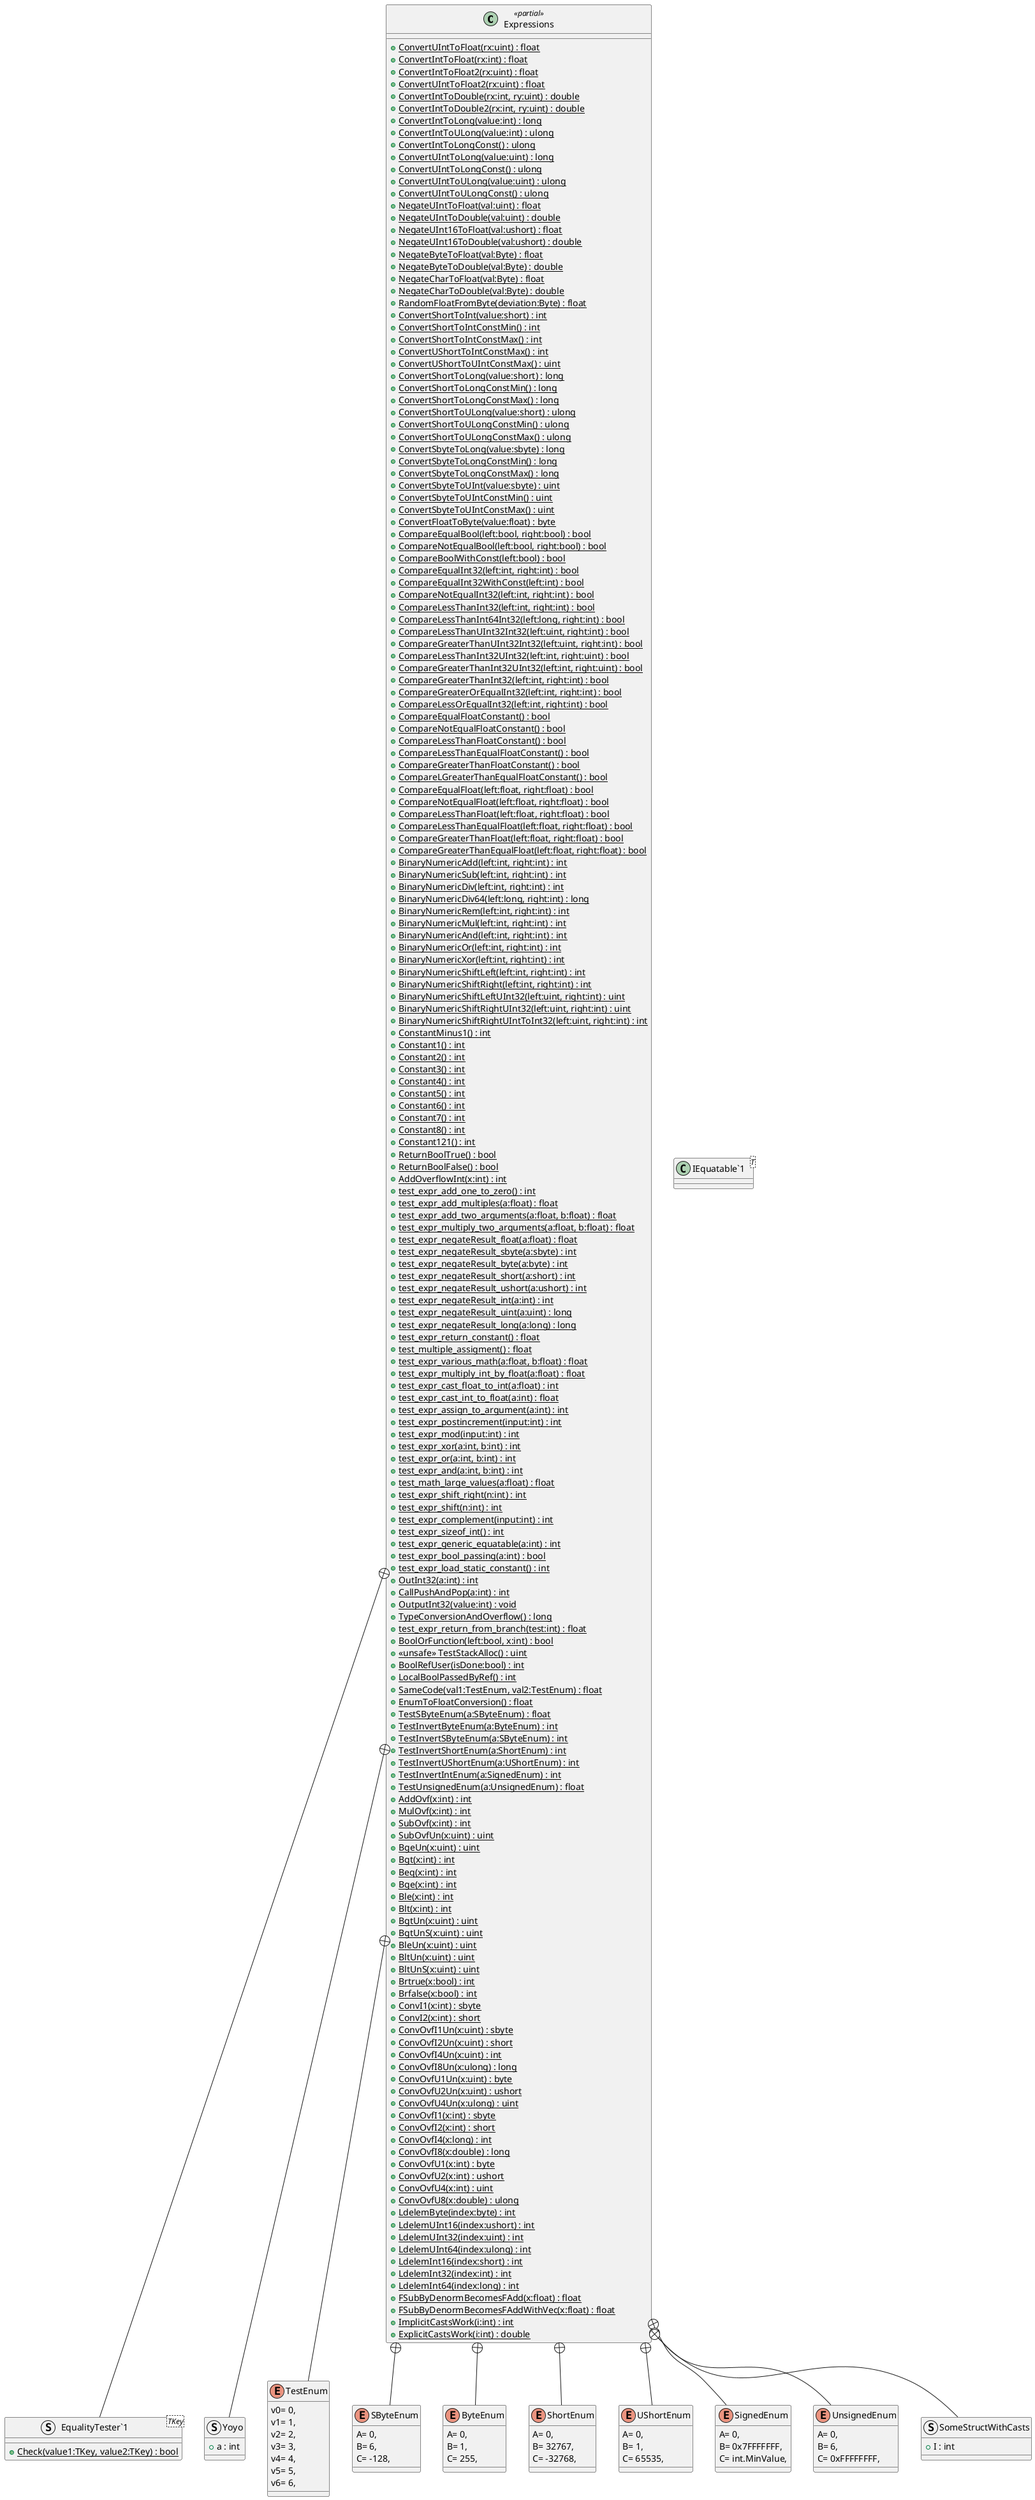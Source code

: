 @startuml
class Expressions <<partial>> {
    + {static} ConvertUIntToFloat(rx:uint) : float
    + {static} ConvertIntToFloat(rx:int) : float
    + {static} ConvertIntToFloat2(rx:uint) : float
    + {static} ConvertUIntToFloat2(rx:uint) : float
    + {static} ConvertIntToDouble(rx:int, ry:uint) : double
    + {static} ConvertIntToDouble2(rx:int, ry:uint) : double
    + {static} ConvertIntToLong(value:int) : long
    + {static} ConvertIntToULong(value:int) : ulong
    + {static} ConvertIntToLongConst() : ulong
    + {static} ConvertUIntToLong(value:uint) : long
    + {static} ConvertUIntToLongConst() : ulong
    + {static} ConvertUIntToULong(value:uint) : ulong
    + {static} ConvertUIntToULongConst() : ulong
    + {static} NegateUIntToFloat(val:uint) : float
    + {static} NegateUIntToDouble(val:uint) : double
    + {static} NegateUInt16ToFloat(val:ushort) : float
    + {static} NegateUInt16ToDouble(val:ushort) : double
    + {static} NegateByteToFloat(val:Byte) : float
    + {static} NegateByteToDouble(val:Byte) : double
    + {static} NegateCharToFloat(val:Byte) : float
    + {static} NegateCharToDouble(val:Byte) : double
    + {static} RandomFloatFromByte(deviation:Byte) : float
    + {static} ConvertShortToInt(value:short) : int
    + {static} ConvertShortToIntConstMin() : int
    + {static} ConvertShortToIntConstMax() : int
    + {static} ConvertUShortToIntConstMax() : int
    + {static} ConvertUShortToUIntConstMax() : uint
    + {static} ConvertShortToLong(value:short) : long
    + {static} ConvertShortToLongConstMin() : long
    + {static} ConvertShortToLongConstMax() : long
    + {static} ConvertShortToULong(value:short) : ulong
    + {static} ConvertShortToULongConstMin() : ulong
    + {static} ConvertShortToULongConstMax() : ulong
    + {static} ConvertSbyteToLong(value:sbyte) : long
    + {static} ConvertSbyteToLongConstMin() : long
    + {static} ConvertSbyteToLongConstMax() : long
    + {static} ConvertSbyteToUInt(value:sbyte) : uint
    + {static} ConvertSbyteToUIntConstMin() : uint
    + {static} ConvertSbyteToUIntConstMax() : uint
    + {static} ConvertFloatToByte(value:float) : byte
    + {static} CompareEqualBool(left:bool, right:bool) : bool
    + {static} CompareNotEqualBool(left:bool, right:bool) : bool
    + {static} CompareBoolWithConst(left:bool) : bool
    + {static} CompareEqualInt32(left:int, right:int) : bool
    + {static} CompareEqualInt32WithConst(left:int) : bool
    + {static} CompareNotEqualInt32(left:int, right:int) : bool
    + {static} CompareLessThanInt32(left:int, right:int) : bool
    + {static} CompareLessThanInt64Int32(left:long, right:int) : bool
    + {static} CompareLessThanUInt32Int32(left:uint, right:int) : bool
    + {static} CompareGreaterThanUInt32Int32(left:uint, right:int) : bool
    + {static} CompareLessThanInt32UInt32(left:int, right:uint) : bool
    + {static} CompareGreaterThanInt32UInt32(left:int, right:uint) : bool
    + {static} CompareGreaterThanInt32(left:int, right:int) : bool
    + {static} CompareGreaterOrEqualInt32(left:int, right:int) : bool
    + {static} CompareLessOrEqualInt32(left:int, right:int) : bool
    + {static} CompareEqualFloatConstant() : bool
    + {static} CompareNotEqualFloatConstant() : bool
    + {static} CompareLessThanFloatConstant() : bool
    + {static} CompareLessThanEqualFloatConstant() : bool
    + {static} CompareGreaterThanFloatConstant() : bool
    + {static} CompareLGreaterThanEqualFloatConstant() : bool
    + {static} CompareEqualFloat(left:float, right:float) : bool
    + {static} CompareNotEqualFloat(left:float, right:float) : bool
    + {static} CompareLessThanFloat(left:float, right:float) : bool
    + {static} CompareLessThanEqualFloat(left:float, right:float) : bool
    + {static} CompareGreaterThanFloat(left:float, right:float) : bool
    + {static} CompareGreaterThanEqualFloat(left:float, right:float) : bool
    + {static} BinaryNumericAdd(left:int, right:int) : int
    + {static} BinaryNumericSub(left:int, right:int) : int
    + {static} BinaryNumericDiv(left:int, right:int) : int
    + {static} BinaryNumericDiv64(left:long, right:int) : long
    + {static} BinaryNumericRem(left:int, right:int) : int
    + {static} BinaryNumericMul(left:int, right:int) : int
    + {static} BinaryNumericAnd(left:int, right:int) : int
    + {static} BinaryNumericOr(left:int, right:int) : int
    + {static} BinaryNumericXor(left:int, right:int) : int
    + {static} BinaryNumericShiftLeft(left:int, right:int) : int
    + {static} BinaryNumericShiftRight(left:int, right:int) : int
    + {static} BinaryNumericShiftLeftUInt32(left:uint, right:int) : uint
    + {static} BinaryNumericShiftRightUInt32(left:uint, right:int) : uint
    + {static} BinaryNumericShiftRightUIntToInt32(left:uint, right:int) : int
    + {static} ConstantMinus1() : int
    + {static} Constant1() : int
    + {static} Constant2() : int
    + {static} Constant3() : int
    + {static} Constant4() : int
    + {static} Constant5() : int
    + {static} Constant6() : int
    + {static} Constant7() : int
    + {static} Constant8() : int
    + {static} Constant121() : int
    + {static} ReturnBoolTrue() : bool
    + {static} ReturnBoolFalse() : bool
    + {static} AddOverflowInt(x:int) : int
    + {static} test_expr_add_one_to_zero() : int
    + {static} test_expr_add_multiples(a:float) : float
    + {static} test_expr_add_two_arguments(a:float, b:float) : float
    + {static} test_expr_multiply_two_arguments(a:float, b:float) : float
    + {static} test_expr_negateResult_float(a:float) : float
    + {static} test_expr_negateResult_sbyte(a:sbyte) : int
    + {static} test_expr_negateResult_byte(a:byte) : int
    + {static} test_expr_negateResult_short(a:short) : int
    + {static} test_expr_negateResult_ushort(a:ushort) : int
    + {static} test_expr_negateResult_int(a:int) : int
    + {static} test_expr_negateResult_uint(a:uint) : long
    + {static} test_expr_negateResult_long(a:long) : long
    + {static} test_expr_return_constant() : float
    + {static} test_multiple_assigment() : float
    + {static} test_expr_various_math(a:float, b:float) : float
    + {static} test_expr_multiply_int_by_float(a:float) : float
    + {static} test_expr_cast_float_to_int(a:float) : int
    + {static} test_expr_cast_int_to_float(a:int) : float
    + {static} test_expr_assign_to_argument(a:int) : int
    + {static} test_expr_postincrement(input:int) : int
    + {static} test_expr_mod(input:int) : int
    + {static} test_expr_xor(a:int, b:int) : int
    + {static} test_expr_or(a:int, b:int) : int
    + {static} test_expr_and(a:int, b:int) : int
    + {static} test_math_large_values(a:float) : float
    + {static} test_expr_shift_right(n:int) : int
    + {static} test_expr_shift(n:int) : int
    + {static} test_expr_complement(input:int) : int
    + {static} test_expr_sizeof_int() : int
    + {static} test_expr_generic_equatable(a:int) : int
    + {static} test_expr_bool_passing(a:int) : bool
    + {static} test_expr_load_static_constant() : int
    + {static} OutInt32(a:int) : int
    + {static} CallPushAndPop(a:int) : int
    + {static} OutputInt32(value:int) : void
    + {static} TypeConversionAndOverflow() : long
    + {static} test_expr_return_from_branch(test:int) : float
    + {static} BoolOrFunction(left:bool, x:int) : bool
    + {static} <<unsafe>> TestStackAlloc() : uint
    + {static} BoolRefUser(isDone:bool) : int
    + {static} LocalBoolPassedByRef() : int
    + {static} SameCode(val1:TestEnum, val2:TestEnum) : float
    + {static} EnumToFloatConversion() : float
    + {static} TestSByteEnum(a:SByteEnum) : float
    + {static} TestInvertByteEnum(a:ByteEnum) : int
    + {static} TestInvertSByteEnum(a:SByteEnum) : int
    + {static} TestInvertShortEnum(a:ShortEnum) : int
    + {static} TestInvertUShortEnum(a:UShortEnum) : int
    + {static} TestInvertIntEnum(a:SignedEnum) : int
    + {static} TestUnsignedEnum(a:UnsignedEnum) : float
    + {static} AddOvf(x:int) : int
    + {static} MulOvf(x:int) : int
    + {static} SubOvf(x:int) : int
    + {static} SubOvfUn(x:uint) : uint
    + {static} BgeUn(x:uint) : uint
    + {static} Bgt(x:int) : int
    + {static} Beq(x:int) : int
    + {static} Bge(x:int) : int
    + {static} Ble(x:int) : int
    + {static} Blt(x:int) : int
    + {static} BgtUn(x:uint) : uint
    + {static} BgtUnS(x:uint) : uint
    + {static} BleUn(x:uint) : uint
    + {static} BltUn(x:uint) : uint
    + {static} BltUnS(x:uint) : uint
    + {static} Brtrue(x:bool) : int
    + {static} Brfalse(x:bool) : int
    + {static} ConvI1(x:int) : sbyte
    + {static} ConvI2(x:int) : short
    + {static} ConvOvfI1Un(x:uint) : sbyte
    + {static} ConvOvfI2Un(x:uint) : short
    + {static} ConvOvfI4Un(x:uint) : int
    + {static} ConvOvfI8Un(x:ulong) : long
    + {static} ConvOvfU1Un(x:uint) : byte
    + {static} ConvOvfU2Un(x:uint) : ushort
    + {static} ConvOvfU4Un(x:ulong) : uint
    + {static} ConvOvfI1(x:int) : sbyte
    + {static} ConvOvfI2(x:int) : short
    + {static} ConvOvfI4(x:long) : int
    + {static} ConvOvfI8(x:double) : long
    + {static} ConvOvfU1(x:int) : byte
    + {static} ConvOvfU2(x:int) : ushort
    + {static} ConvOvfU4(x:int) : uint
    + {static} ConvOvfU8(x:double) : ulong
    + {static} LdelemByte(index:byte) : int
    + {static} LdelemUInt16(index:ushort) : int
    + {static} LdelemUInt32(index:uint) : int
    + {static} LdelemUInt64(index:ulong) : int
    + {static} LdelemInt16(index:short) : int
    + {static} LdelemInt32(index:int) : int
    + {static} LdelemInt64(index:long) : int
    + {static} FSubByDenormBecomesFAdd(x:float) : float
    + {static} FSubByDenormBecomesFAddWithVec(x:float) : float
    + {static} ImplicitCastsWork(i:int) : int
    + {static} ExplicitCastsWork(i:int) : double
}
struct "EqualityTester`1"<TKey> {
    + {static} Check(value1:TKey, value2:TKey) : bool
}
struct Yoyo {
    + a : int
}
enum TestEnum {
    v0= 0,
    v1= 1,
    v2= 2,
    v3= 3,
    v4= 4,
    v5= 5,
    v6= 6,
}
enum SByteEnum {
    A= 0,
    B= 6,
    C= -128,
}
enum ByteEnum {
    A= 0,
    B= 1,
    C= 255,
}
enum ShortEnum {
    A= 0,
    B= 32767,
    C= -32768,
}
enum UShortEnum {
    A= 0,
    B= 1,
    C= 65535,
}
enum SignedEnum {
    A= 0,
    B= 0x7FFFFFFF,
    C= int.MinValue,
}
enum UnsignedEnum {
    A= 0,
    B= 6,
    C= 0xFFFFFFFF,
}
struct SomeStructWithCasts {
    + I : int
}
class "IEquatable`1"<T> {
}
Expressions +-- "EqualityTester`1"
Expressions +-- Yoyo
Expressions +-- TestEnum
Expressions +-- SByteEnum
Expressions +-- ByteEnum
Expressions +-- ShortEnum
Expressions +-- UShortEnum
Expressions +-- SignedEnum
Expressions +-- UnsignedEnum
Expressions +-- SomeStructWithCasts
@enduml
